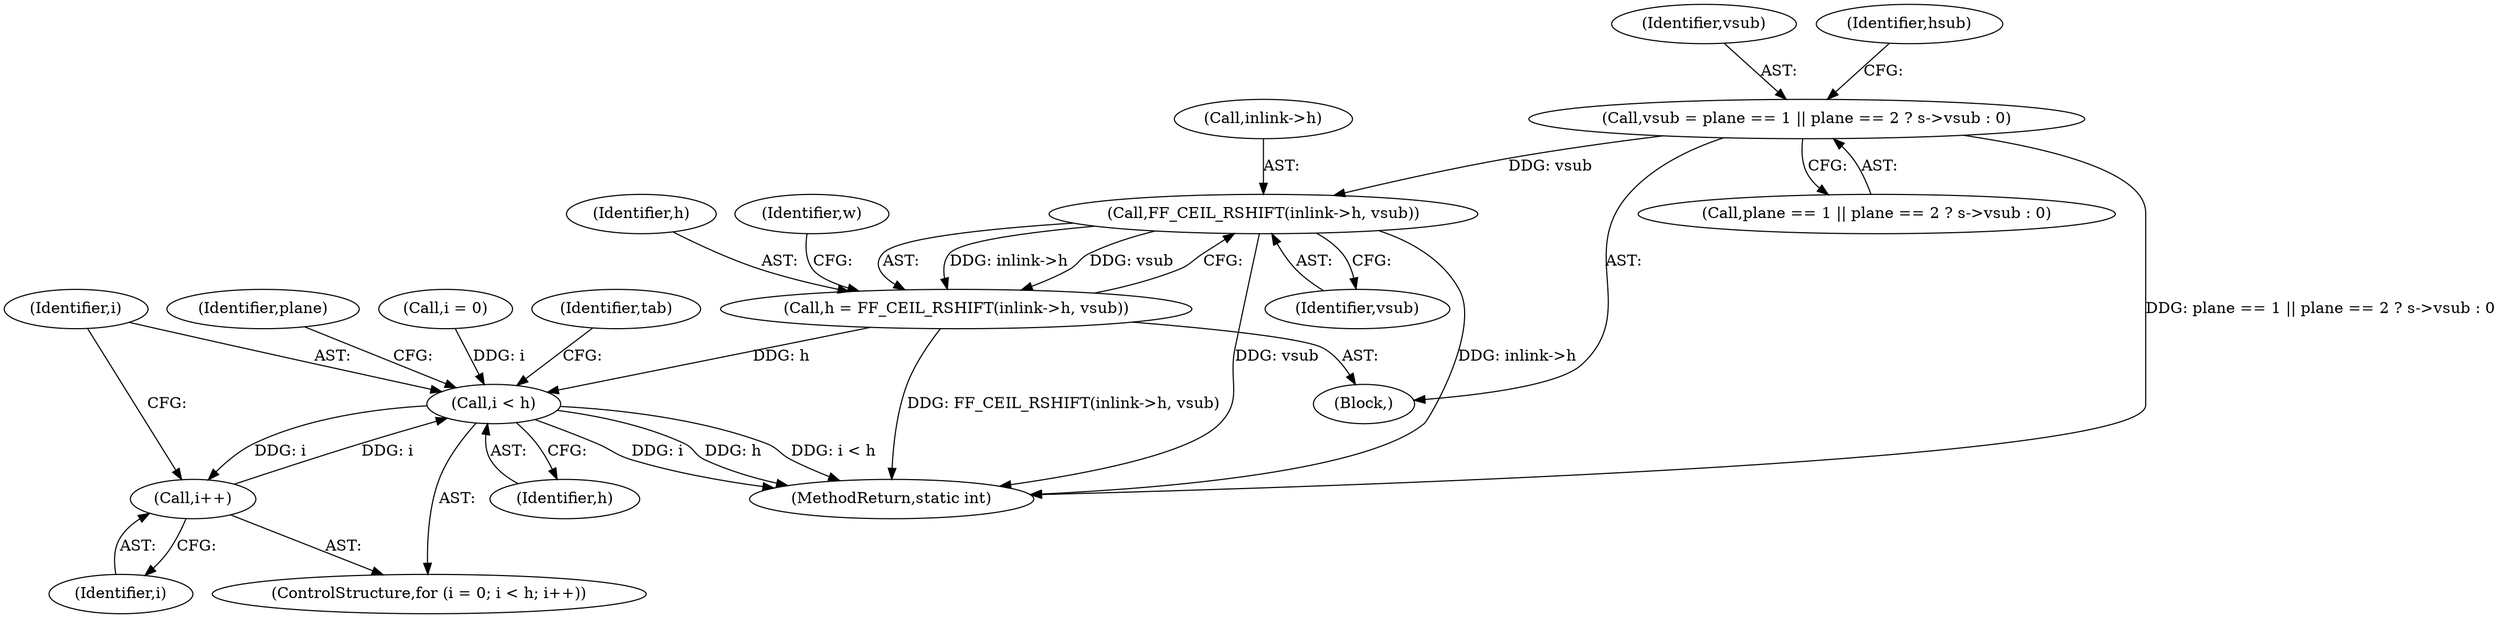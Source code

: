 digraph "0_FFmpeg_e43a0a232dbf6d3c161823c2e07c52e76227a1bc_6@pointer" {
"1000366" [label="(Call,FF_CEIL_RSHIFT(inlink->h, vsub))"];
"1000334" [label="(Call,vsub = plane == 1 || plane == 2 ? s->vsub : 0)"];
"1000364" [label="(Call,h = FF_CEIL_RSHIFT(inlink->h, vsub))"];
"1000397" [label="(Call,i < h)"];
"1000400" [label="(Call,i++)"];
"1000331" [label="(Identifier,plane)"];
"1000335" [label="(Identifier,vsub)"];
"1000370" [label="(Identifier,vsub)"];
"1000453" [label="(MethodReturn,static int)"];
"1000394" [label="(Call,i = 0)"];
"1000401" [label="(Identifier,i)"];
"1000393" [label="(ControlStructure,for (i = 0; i < h; i++))"];
"1000373" [label="(Identifier,w)"];
"1000336" [label="(Call,plane == 1 || plane == 2 ? s->vsub : 0)"];
"1000364" [label="(Call,h = FF_CEIL_RSHIFT(inlink->h, vsub))"];
"1000405" [label="(Identifier,tab)"];
"1000397" [label="(Call,i < h)"];
"1000398" [label="(Identifier,i)"];
"1000366" [label="(Call,FF_CEIL_RSHIFT(inlink->h, vsub))"];
"1000400" [label="(Call,i++)"];
"1000399" [label="(Identifier,h)"];
"1000367" [label="(Call,inlink->h)"];
"1000365" [label="(Identifier,h)"];
"1000334" [label="(Call,vsub = plane == 1 || plane == 2 ? s->vsub : 0)"];
"1000350" [label="(Identifier,hsub)"];
"1000332" [label="(Block,)"];
"1000366" -> "1000364"  [label="AST: "];
"1000366" -> "1000370"  [label="CFG: "];
"1000367" -> "1000366"  [label="AST: "];
"1000370" -> "1000366"  [label="AST: "];
"1000364" -> "1000366"  [label="CFG: "];
"1000366" -> "1000453"  [label="DDG: vsub"];
"1000366" -> "1000453"  [label="DDG: inlink->h"];
"1000366" -> "1000364"  [label="DDG: inlink->h"];
"1000366" -> "1000364"  [label="DDG: vsub"];
"1000334" -> "1000366"  [label="DDG: vsub"];
"1000334" -> "1000332"  [label="AST: "];
"1000334" -> "1000336"  [label="CFG: "];
"1000335" -> "1000334"  [label="AST: "];
"1000336" -> "1000334"  [label="AST: "];
"1000350" -> "1000334"  [label="CFG: "];
"1000334" -> "1000453"  [label="DDG: plane == 1 || plane == 2 ? s->vsub : 0"];
"1000364" -> "1000332"  [label="AST: "];
"1000365" -> "1000364"  [label="AST: "];
"1000373" -> "1000364"  [label="CFG: "];
"1000364" -> "1000453"  [label="DDG: FF_CEIL_RSHIFT(inlink->h, vsub)"];
"1000364" -> "1000397"  [label="DDG: h"];
"1000397" -> "1000393"  [label="AST: "];
"1000397" -> "1000399"  [label="CFG: "];
"1000398" -> "1000397"  [label="AST: "];
"1000399" -> "1000397"  [label="AST: "];
"1000405" -> "1000397"  [label="CFG: "];
"1000331" -> "1000397"  [label="CFG: "];
"1000397" -> "1000453"  [label="DDG: i < h"];
"1000397" -> "1000453"  [label="DDG: i"];
"1000397" -> "1000453"  [label="DDG: h"];
"1000400" -> "1000397"  [label="DDG: i"];
"1000394" -> "1000397"  [label="DDG: i"];
"1000397" -> "1000400"  [label="DDG: i"];
"1000400" -> "1000393"  [label="AST: "];
"1000400" -> "1000401"  [label="CFG: "];
"1000401" -> "1000400"  [label="AST: "];
"1000398" -> "1000400"  [label="CFG: "];
}
